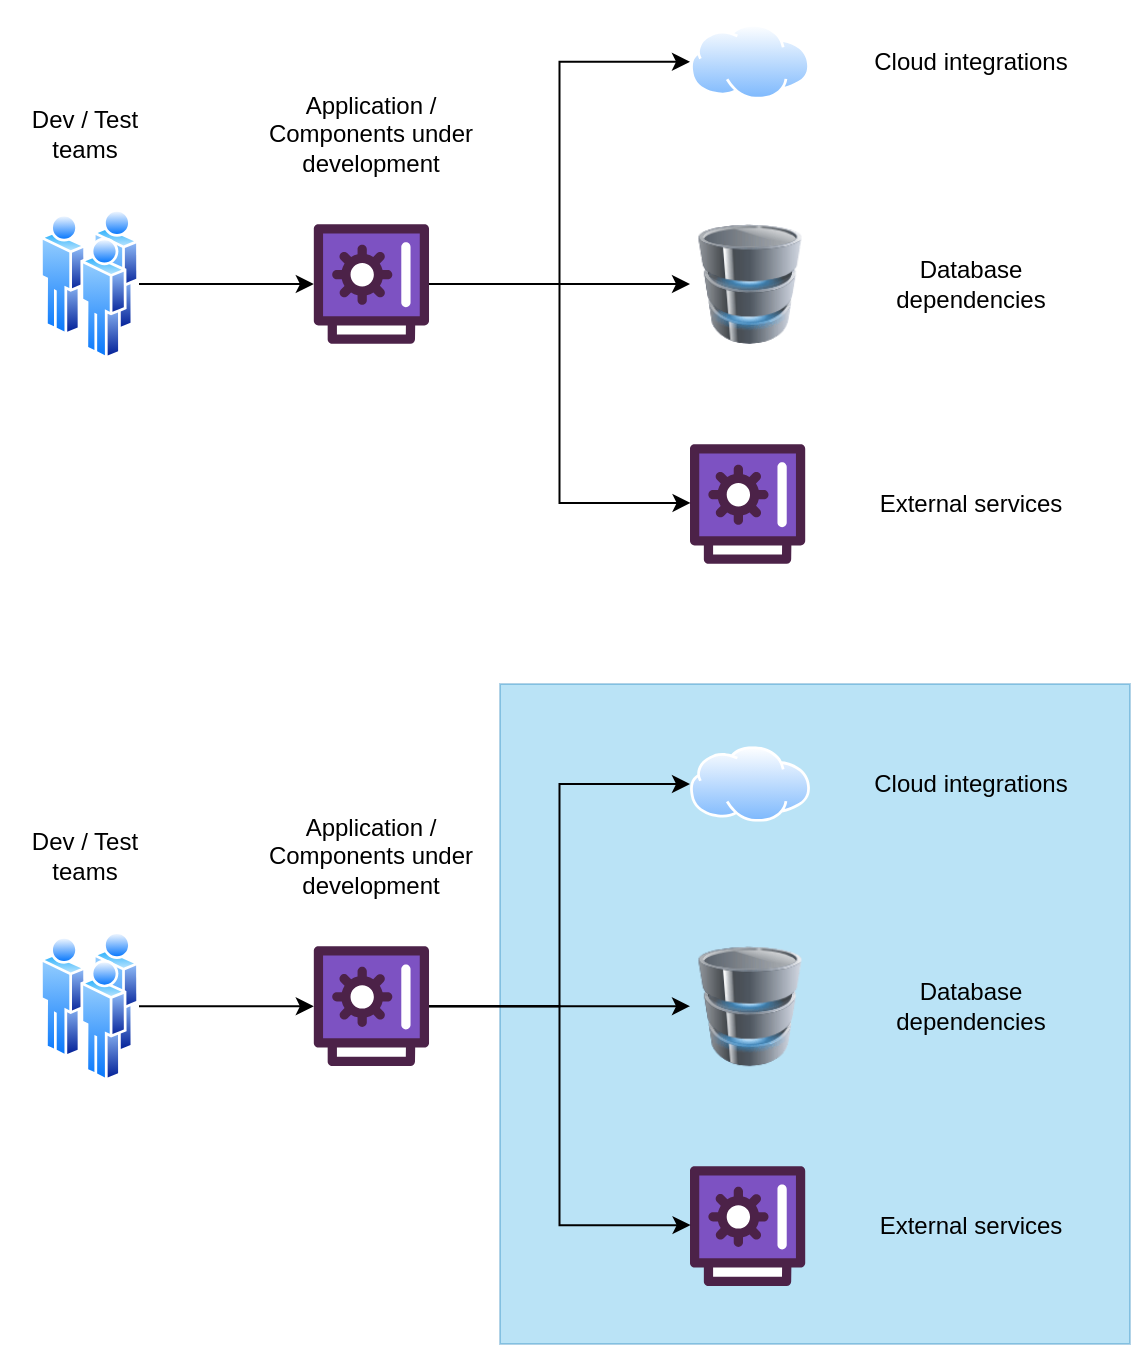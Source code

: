<mxfile version="28.2.5">
  <diagram name="Page-1" id="OETDO_wT-vaZLfYeogFx">
    <mxGraphModel dx="1451" dy="768" grid="1" gridSize="10" guides="1" tooltips="1" connect="1" arrows="1" fold="1" page="1" pageScale="1" pageWidth="850" pageHeight="1100" math="0" shadow="0">
      <root>
        <mxCell id="0" />
        <mxCell id="1" parent="0" />
        <mxCell id="xVZmTRgNB_iH6yjcrapg-22" value="" style="rounded=0;whiteSpace=wrap;html=1;fillColor=#1ba1e2;fontColor=#ffffff;strokeColor=#006EAF;opacity=30;" vertex="1" parent="1">
          <mxGeometry x="410" y="520" width="315" height="330" as="geometry" />
        </mxCell>
        <mxCell id="0sxEF5XDNKmsbEsCBIEf-7" style="edgeStyle=orthogonalEdgeStyle;rounded=0;orthogonalLoop=1;jettySize=auto;html=1;" parent="1" source="0sxEF5XDNKmsbEsCBIEf-1" target="0sxEF5XDNKmsbEsCBIEf-5" edge="1">
          <mxGeometry relative="1" as="geometry" />
        </mxCell>
        <mxCell id="0sxEF5XDNKmsbEsCBIEf-1" value="" style="image;aspect=fixed;perimeter=ellipsePerimeter;html=1;align=center;shadow=0;dashed=0;spacingTop=3;image=img/lib/active_directory/users.svg;" parent="1" vertex="1">
          <mxGeometry x="180" y="282.5" width="49.5" height="75" as="geometry" />
        </mxCell>
        <mxCell id="0sxEF5XDNKmsbEsCBIEf-3" value="" style="image;aspect=fixed;perimeter=ellipsePerimeter;html=1;align=center;shadow=0;dashed=0;spacingTop=3;image=img/lib/active_directory/internet_cloud.svg;" parent="1" vertex="1">
          <mxGeometry x="505" y="190" width="60" height="37.8" as="geometry" />
        </mxCell>
        <mxCell id="0sxEF5XDNKmsbEsCBIEf-4" value="" style="image;html=1;image=img/lib/clip_art/computers/Database_128x128.png" parent="1" vertex="1">
          <mxGeometry x="505" y="290" width="60" height="60" as="geometry" />
        </mxCell>
        <mxCell id="0sxEF5XDNKmsbEsCBIEf-8" style="edgeStyle=orthogonalEdgeStyle;rounded=0;orthogonalLoop=1;jettySize=auto;html=1;" parent="1" source="0sxEF5XDNKmsbEsCBIEf-5" target="0sxEF5XDNKmsbEsCBIEf-4" edge="1">
          <mxGeometry relative="1" as="geometry" />
        </mxCell>
        <mxCell id="0sxEF5XDNKmsbEsCBIEf-9" style="edgeStyle=orthogonalEdgeStyle;rounded=0;orthogonalLoop=1;jettySize=auto;html=1;entryX=0;entryY=0.5;entryDx=0;entryDy=0;" parent="1" source="0sxEF5XDNKmsbEsCBIEf-5" target="0sxEF5XDNKmsbEsCBIEf-3" edge="1">
          <mxGeometry relative="1" as="geometry" />
        </mxCell>
        <mxCell id="0sxEF5XDNKmsbEsCBIEf-5" value="" style="verticalLabelPosition=bottom;aspect=fixed;html=1;shape=mxgraph.salesforce.financial_services;fillColorStyles=fillColor2,fillColor3,fillColor4;fillColor2=light-dark(#4C2248,#66CC00);fillColor3=light-dark(#7D52C2,#B3FF66);fillColor4=#ffffff;fillColor=#60a917;strokeColor=#2D7600;fontColor=#ffffff;" parent="1" vertex="1">
          <mxGeometry x="316.91" y="290" width="57.6" height="60" as="geometry" />
        </mxCell>
        <mxCell id="0sxEF5XDNKmsbEsCBIEf-6" value="" style="verticalLabelPosition=bottom;aspect=fixed;html=1;shape=mxgraph.salesforce.financial_services;fillColorStyles=fillColor2,fillColor3,fillColor4;fillColor2=#4c2248;fillColor3=#7d52c2;fillColor4=#ffffff;fillColor=none;strokeColor=none;" parent="1" vertex="1">
          <mxGeometry x="505" y="400" width="57.6" height="60" as="geometry" />
        </mxCell>
        <mxCell id="0sxEF5XDNKmsbEsCBIEf-10" style="edgeStyle=orthogonalEdgeStyle;rounded=0;orthogonalLoop=1;jettySize=auto;html=1;entryX=0.005;entryY=0.491;entryDx=0;entryDy=0;entryPerimeter=0;" parent="1" source="0sxEF5XDNKmsbEsCBIEf-5" target="0sxEF5XDNKmsbEsCBIEf-6" edge="1">
          <mxGeometry relative="1" as="geometry" />
        </mxCell>
        <mxCell id="xVZmTRgNB_iH6yjcrapg-1" value="Dev / Test teams" style="text;html=1;align=center;verticalAlign=middle;whiteSpace=wrap;rounded=0;" vertex="1" parent="1">
          <mxGeometry x="160" y="230" width="85.25" height="30" as="geometry" />
        </mxCell>
        <mxCell id="xVZmTRgNB_iH6yjcrapg-2" value="Application / Components under development" style="text;html=1;align=center;verticalAlign=middle;whiteSpace=wrap;rounded=0;" vertex="1" parent="1">
          <mxGeometry x="280" y="215" width="131.42" height="60" as="geometry" />
        </mxCell>
        <mxCell id="xVZmTRgNB_iH6yjcrapg-3" value="Cloud integrations" style="text;html=1;align=center;verticalAlign=middle;whiteSpace=wrap;rounded=0;" vertex="1" parent="1">
          <mxGeometry x="580" y="178.9" width="131.42" height="60" as="geometry" />
        </mxCell>
        <mxCell id="xVZmTRgNB_iH6yjcrapg-4" value="Database dependencies" style="text;html=1;align=center;verticalAlign=middle;whiteSpace=wrap;rounded=0;" vertex="1" parent="1">
          <mxGeometry x="580" y="290" width="131.42" height="60" as="geometry" />
        </mxCell>
        <mxCell id="xVZmTRgNB_iH6yjcrapg-5" value="External services" style="text;html=1;align=center;verticalAlign=middle;whiteSpace=wrap;rounded=0;" vertex="1" parent="1">
          <mxGeometry x="580" y="400" width="131.42" height="60" as="geometry" />
        </mxCell>
        <mxCell id="xVZmTRgNB_iH6yjcrapg-6" style="edgeStyle=orthogonalEdgeStyle;rounded=0;orthogonalLoop=1;jettySize=auto;html=1;" edge="1" parent="1" source="xVZmTRgNB_iH6yjcrapg-7" target="xVZmTRgNB_iH6yjcrapg-12">
          <mxGeometry relative="1" as="geometry" />
        </mxCell>
        <mxCell id="xVZmTRgNB_iH6yjcrapg-7" value="" style="image;aspect=fixed;perimeter=ellipsePerimeter;html=1;align=center;shadow=0;dashed=0;spacingTop=3;image=img/lib/active_directory/users.svg;" vertex="1" parent="1">
          <mxGeometry x="180" y="643.6" width="49.5" height="75" as="geometry" />
        </mxCell>
        <mxCell id="xVZmTRgNB_iH6yjcrapg-8" value="" style="image;aspect=fixed;perimeter=ellipsePerimeter;html=1;align=center;shadow=0;dashed=0;spacingTop=3;image=img/lib/active_directory/internet_cloud.svg;" vertex="1" parent="1">
          <mxGeometry x="505" y="551.1" width="60" height="37.8" as="geometry" />
        </mxCell>
        <mxCell id="xVZmTRgNB_iH6yjcrapg-9" value="" style="image;html=1;image=img/lib/clip_art/computers/Database_128x128.png" vertex="1" parent="1">
          <mxGeometry x="505" y="651.1" width="60" height="60" as="geometry" />
        </mxCell>
        <mxCell id="xVZmTRgNB_iH6yjcrapg-10" style="edgeStyle=orthogonalEdgeStyle;rounded=0;orthogonalLoop=1;jettySize=auto;html=1;" edge="1" parent="1" source="xVZmTRgNB_iH6yjcrapg-12" target="xVZmTRgNB_iH6yjcrapg-9">
          <mxGeometry relative="1" as="geometry" />
        </mxCell>
        <mxCell id="xVZmTRgNB_iH6yjcrapg-11" style="edgeStyle=orthogonalEdgeStyle;rounded=0;orthogonalLoop=1;jettySize=auto;html=1;entryX=0;entryY=0.5;entryDx=0;entryDy=0;" edge="1" parent="1" source="xVZmTRgNB_iH6yjcrapg-12" target="xVZmTRgNB_iH6yjcrapg-8">
          <mxGeometry relative="1" as="geometry" />
        </mxCell>
        <mxCell id="xVZmTRgNB_iH6yjcrapg-12" value="" style="verticalLabelPosition=bottom;aspect=fixed;html=1;shape=mxgraph.salesforce.financial_services;fillColorStyles=fillColor2,fillColor3,fillColor4;fillColor2=light-dark(#4C2248,#66CC00);fillColor3=light-dark(#7D52C2,#B3FF66);fillColor4=#ffffff;fillColor=#60a917;strokeColor=#2D7600;fontColor=#ffffff;" vertex="1" parent="1">
          <mxGeometry x="316.91" y="651.1" width="57.6" height="60" as="geometry" />
        </mxCell>
        <mxCell id="xVZmTRgNB_iH6yjcrapg-13" value="" style="verticalLabelPosition=bottom;aspect=fixed;html=1;shape=mxgraph.salesforce.financial_services;fillColorStyles=fillColor2,fillColor3,fillColor4;fillColor2=#4c2248;fillColor3=#7d52c2;fillColor4=#ffffff;fillColor=none;strokeColor=none;" vertex="1" parent="1">
          <mxGeometry x="505" y="761.1" width="57.6" height="60" as="geometry" />
        </mxCell>
        <mxCell id="xVZmTRgNB_iH6yjcrapg-14" style="edgeStyle=orthogonalEdgeStyle;rounded=0;orthogonalLoop=1;jettySize=auto;html=1;entryX=0.005;entryY=0.491;entryDx=0;entryDy=0;entryPerimeter=0;" edge="1" parent="1" source="xVZmTRgNB_iH6yjcrapg-12" target="xVZmTRgNB_iH6yjcrapg-13">
          <mxGeometry relative="1" as="geometry" />
        </mxCell>
        <mxCell id="xVZmTRgNB_iH6yjcrapg-15" value="Dev / Test teams" style="text;html=1;align=center;verticalAlign=middle;whiteSpace=wrap;rounded=0;" vertex="1" parent="1">
          <mxGeometry x="160" y="591.1" width="85.25" height="30" as="geometry" />
        </mxCell>
        <mxCell id="xVZmTRgNB_iH6yjcrapg-16" value="Application / Components under development" style="text;html=1;align=center;verticalAlign=middle;whiteSpace=wrap;rounded=0;" vertex="1" parent="1">
          <mxGeometry x="280.0" y="576.1" width="131.42" height="60" as="geometry" />
        </mxCell>
        <mxCell id="xVZmTRgNB_iH6yjcrapg-17" value="Cloud integrations" style="text;html=1;align=center;verticalAlign=middle;whiteSpace=wrap;rounded=0;" vertex="1" parent="1">
          <mxGeometry x="580" y="540" width="131.42" height="60" as="geometry" />
        </mxCell>
        <mxCell id="xVZmTRgNB_iH6yjcrapg-18" value="Database dependencies" style="text;html=1;align=center;verticalAlign=middle;whiteSpace=wrap;rounded=0;" vertex="1" parent="1">
          <mxGeometry x="580" y="651.1" width="131.42" height="60" as="geometry" />
        </mxCell>
        <mxCell id="xVZmTRgNB_iH6yjcrapg-19" value="External services" style="text;html=1;align=center;verticalAlign=middle;whiteSpace=wrap;rounded=0;" vertex="1" parent="1">
          <mxGeometry x="580" y="761.1" width="131.42" height="60" as="geometry" />
        </mxCell>
      </root>
    </mxGraphModel>
  </diagram>
</mxfile>
